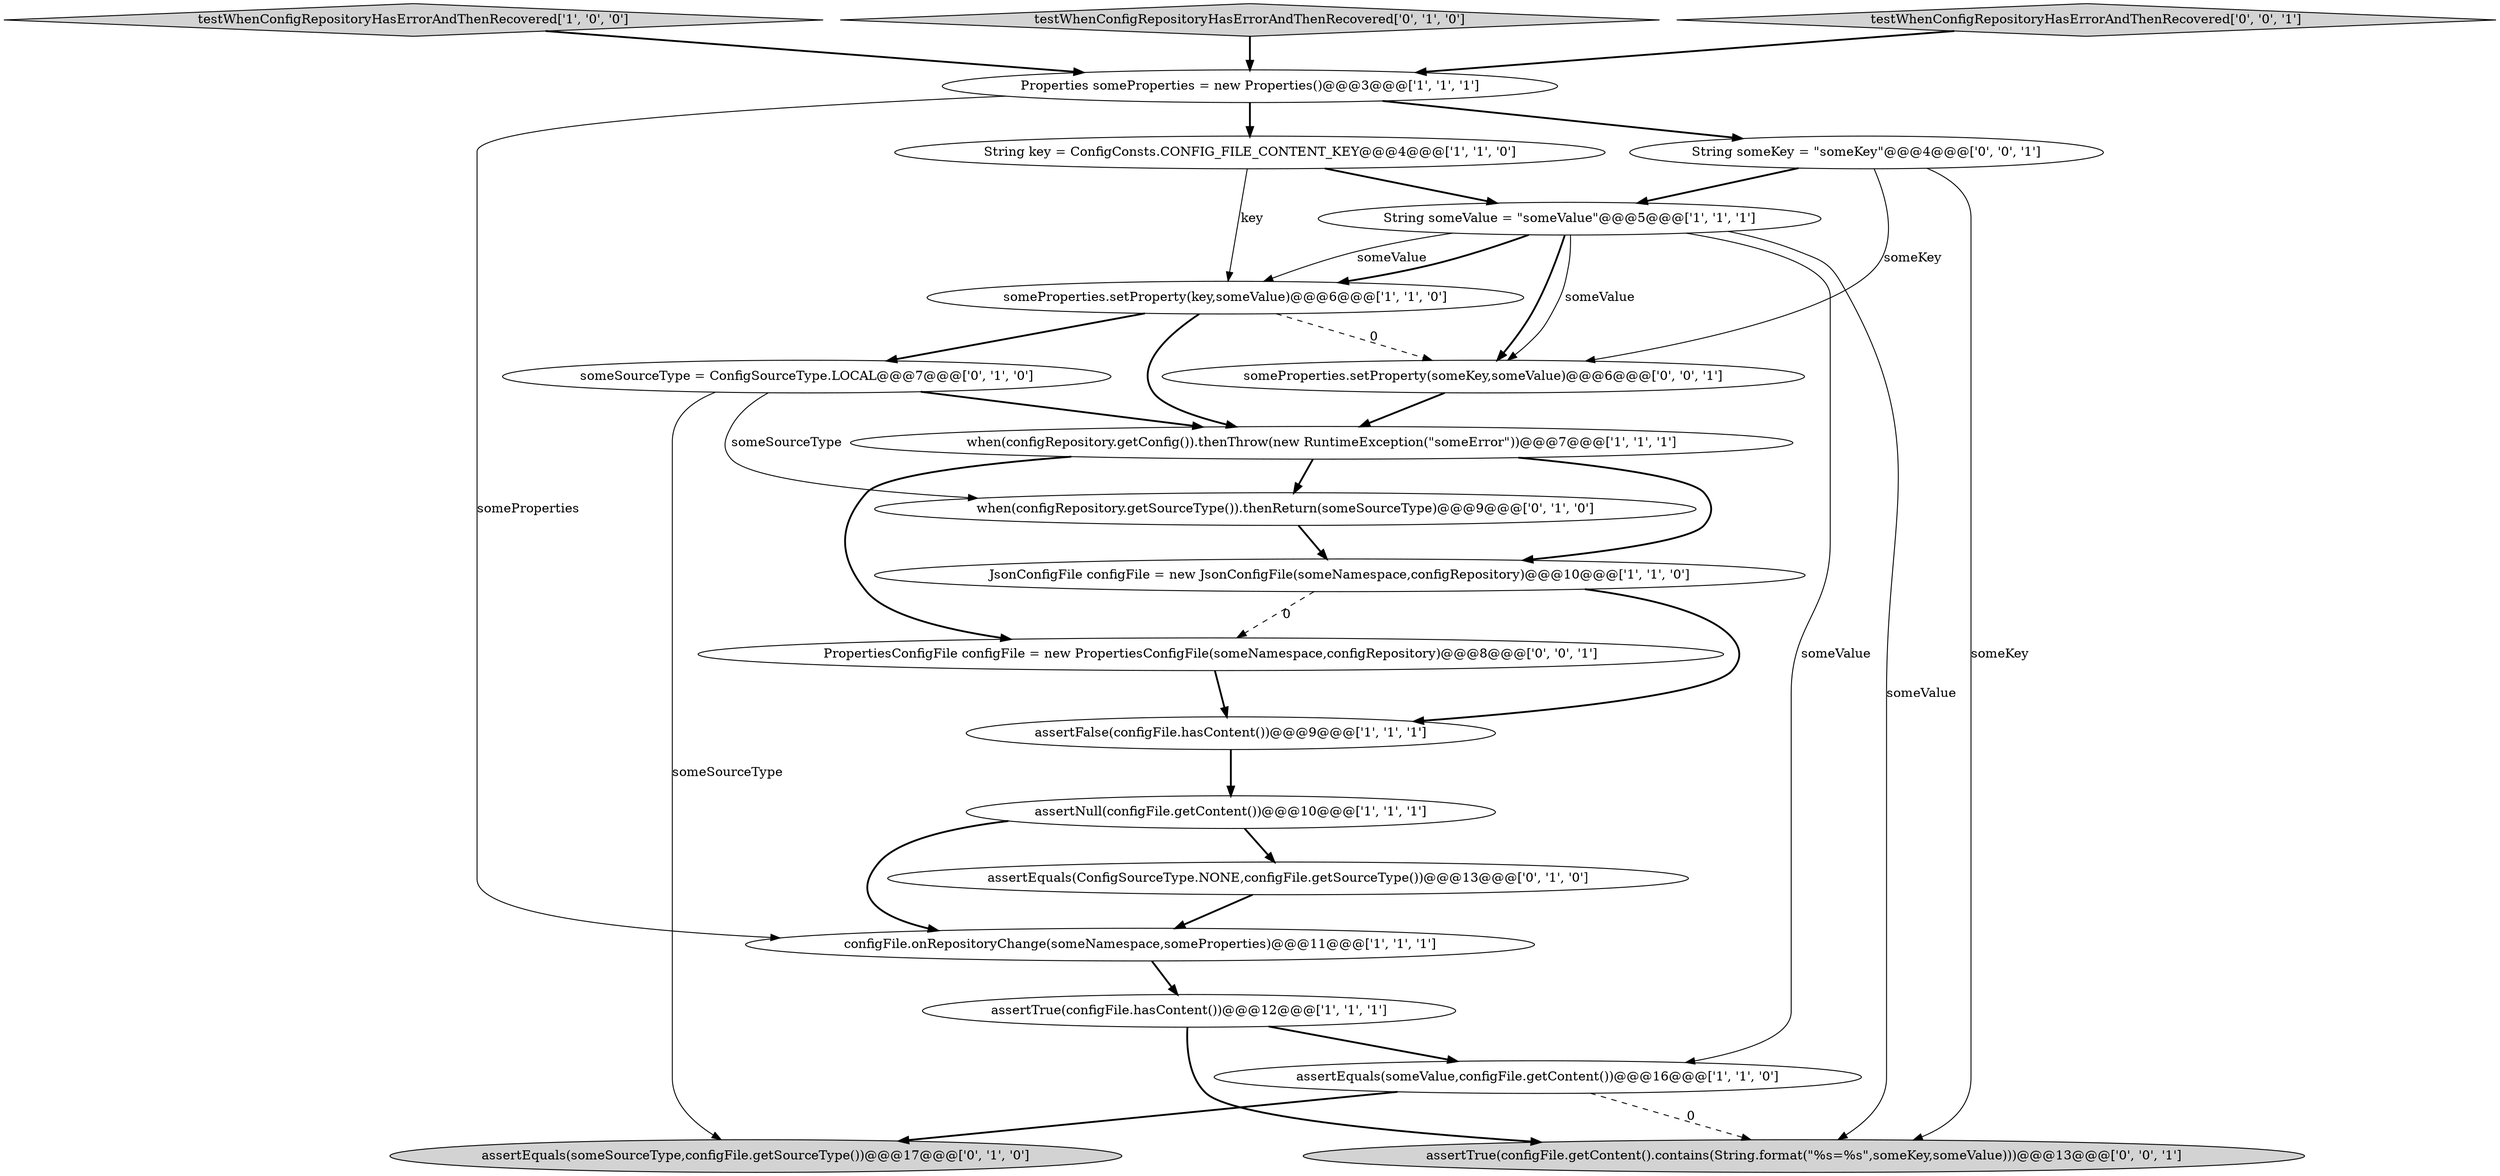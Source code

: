 digraph {
11 [style = filled, label = "assertFalse(configFile.hasContent())@@@9@@@['1', '1', '1']", fillcolor = white, shape = ellipse image = "AAA0AAABBB1BBB"];
10 [style = filled, label = "someProperties.setProperty(key,someValue)@@@6@@@['1', '1', '0']", fillcolor = white, shape = ellipse image = "AAA0AAABBB1BBB"];
0 [style = filled, label = "when(configRepository.getConfig()).thenThrow(new RuntimeException(\"someError\"))@@@7@@@['1', '1', '1']", fillcolor = white, shape = ellipse image = "AAA0AAABBB1BBB"];
7 [style = filled, label = "Properties someProperties = new Properties()@@@3@@@['1', '1', '1']", fillcolor = white, shape = ellipse image = "AAA0AAABBB1BBB"];
15 [style = filled, label = "assertEquals(ConfigSourceType.NONE,configFile.getSourceType())@@@13@@@['0', '1', '0']", fillcolor = white, shape = ellipse image = "AAA1AAABBB2BBB"];
3 [style = filled, label = "assertEquals(someValue,configFile.getContent())@@@16@@@['1', '1', '0']", fillcolor = white, shape = ellipse image = "AAA0AAABBB1BBB"];
6 [style = filled, label = "String someValue = \"someValue\"@@@5@@@['1', '1', '1']", fillcolor = white, shape = ellipse image = "AAA0AAABBB1BBB"];
2 [style = filled, label = "assertTrue(configFile.hasContent())@@@12@@@['1', '1', '1']", fillcolor = white, shape = ellipse image = "AAA0AAABBB1BBB"];
5 [style = filled, label = "testWhenConfigRepositoryHasErrorAndThenRecovered['1', '0', '0']", fillcolor = lightgray, shape = diamond image = "AAA0AAABBB1BBB"];
4 [style = filled, label = "JsonConfigFile configFile = new JsonConfigFile(someNamespace,configRepository)@@@10@@@['1', '1', '0']", fillcolor = white, shape = ellipse image = "AAA0AAABBB1BBB"];
14 [style = filled, label = "assertEquals(someSourceType,configFile.getSourceType())@@@17@@@['0', '1', '0']", fillcolor = lightgray, shape = ellipse image = "AAA1AAABBB2BBB"];
18 [style = filled, label = "assertTrue(configFile.getContent().contains(String.format(\"%s=%s\",someKey,someValue)))@@@13@@@['0', '0', '1']", fillcolor = lightgray, shape = ellipse image = "AAA0AAABBB3BBB"];
20 [style = filled, label = "String someKey = \"someKey\"@@@4@@@['0', '0', '1']", fillcolor = white, shape = ellipse image = "AAA0AAABBB3BBB"];
13 [style = filled, label = "testWhenConfigRepositoryHasErrorAndThenRecovered['0', '1', '0']", fillcolor = lightgray, shape = diamond image = "AAA0AAABBB2BBB"];
9 [style = filled, label = "assertNull(configFile.getContent())@@@10@@@['1', '1', '1']", fillcolor = white, shape = ellipse image = "AAA0AAABBB1BBB"];
17 [style = filled, label = "someProperties.setProperty(someKey,someValue)@@@6@@@['0', '0', '1']", fillcolor = white, shape = ellipse image = "AAA0AAABBB3BBB"];
16 [style = filled, label = "someSourceType = ConfigSourceType.LOCAL@@@7@@@['0', '1', '0']", fillcolor = white, shape = ellipse image = "AAA1AAABBB2BBB"];
1 [style = filled, label = "configFile.onRepositoryChange(someNamespace,someProperties)@@@11@@@['1', '1', '1']", fillcolor = white, shape = ellipse image = "AAA0AAABBB1BBB"];
8 [style = filled, label = "String key = ConfigConsts.CONFIG_FILE_CONTENT_KEY@@@4@@@['1', '1', '0']", fillcolor = white, shape = ellipse image = "AAA0AAABBB1BBB"];
21 [style = filled, label = "PropertiesConfigFile configFile = new PropertiesConfigFile(someNamespace,configRepository)@@@8@@@['0', '0', '1']", fillcolor = white, shape = ellipse image = "AAA0AAABBB3BBB"];
19 [style = filled, label = "testWhenConfigRepositoryHasErrorAndThenRecovered['0', '0', '1']", fillcolor = lightgray, shape = diamond image = "AAA0AAABBB3BBB"];
12 [style = filled, label = "when(configRepository.getSourceType()).thenReturn(someSourceType)@@@9@@@['0', '1', '0']", fillcolor = white, shape = ellipse image = "AAA1AAABBB2BBB"];
10->16 [style = bold, label=""];
21->11 [style = bold, label=""];
7->1 [style = solid, label="someProperties"];
3->14 [style = bold, label=""];
7->8 [style = bold, label=""];
0->4 [style = bold, label=""];
15->1 [style = bold, label=""];
13->7 [style = bold, label=""];
20->6 [style = bold, label=""];
4->21 [style = dashed, label="0"];
20->18 [style = solid, label="someKey"];
4->11 [style = bold, label=""];
12->4 [style = bold, label=""];
16->14 [style = solid, label="someSourceType"];
10->17 [style = dashed, label="0"];
16->0 [style = bold, label=""];
9->15 [style = bold, label=""];
11->9 [style = bold, label=""];
16->12 [style = solid, label="someSourceType"];
6->17 [style = bold, label=""];
8->6 [style = bold, label=""];
7->20 [style = bold, label=""];
2->3 [style = bold, label=""];
6->10 [style = bold, label=""];
8->10 [style = solid, label="key"];
6->18 [style = solid, label="someValue"];
20->17 [style = solid, label="someKey"];
2->18 [style = bold, label=""];
0->12 [style = bold, label=""];
6->17 [style = solid, label="someValue"];
6->3 [style = solid, label="someValue"];
0->21 [style = bold, label=""];
6->10 [style = solid, label="someValue"];
3->18 [style = dashed, label="0"];
19->7 [style = bold, label=""];
17->0 [style = bold, label=""];
9->1 [style = bold, label=""];
1->2 [style = bold, label=""];
5->7 [style = bold, label=""];
10->0 [style = bold, label=""];
}
